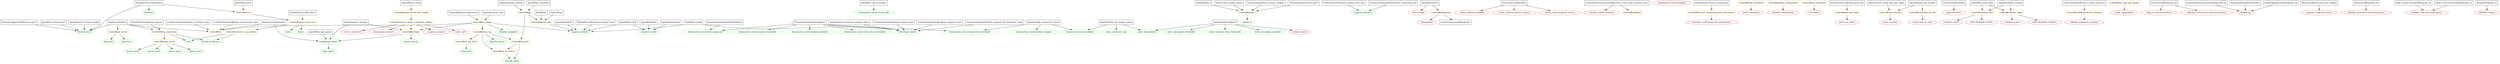 digraph AgentEnabled {
  node[color=green]
  "[agent_enabled]"
  "[developer_mode]"
  "[monitor_mode]"
  "[slow_sql.explain_threshold]"
  "[slow_sql.stack_trace_threshold]"
  "[slow_sql.explain_enabled]"
  "[slow_sql.enabled]"
  "[slow_sql.record_sql]"
  "[transaction_tracer.limit_segments]"
  "[transaction_tracer.stack_trace_threshold]"
  "[transaction_tracer.explain_threshold]"
  "[transaction_tracer.explain_enabled]"
  "[transaction_tracer.transaction_threshold]"
  "[transaction_tracer.record_sql]"
  "[transaction_tracer.random_sample]"
  "[transaction_tracer.enabled]"
  "[license_key]"
  "[ssl]"
  "[verify_certificate]"
  "[api_host]"
  "[api_port]"
  "[proxy_host]"
  "[proxy_port]"
  "[proxy_user]"
  "[proxy_pass]"
  "[host]"
  "[port]"
  "[timeout]"
  "[log_level]"
  "[apdex_t]"
  "[capture_params]"
  "[app_name]"
  "[multi_homed]"
  "[disable_samplers]"
  "[log_file_name]"
  "[log_file_path]"

  node[color=red]
  "{force_send}"
  "{error_collector.enabled}"
  "{error_collector.capture_source}"
  "{error_collector.ignore_errors}"
  "{disable_mobile_headers}"
  "{collect_traces}"
  "{transaction_tracer.enabled}"
  "{transaction_tracer.enabled}"
  "{browser_monitoring.auto_instrument}"
  "{multi_threaded}"
  "{disable_serialization}"
  "{textmate}"
  "{post_size_limit}"
  "{sync_startup}"
  "{send_data_on_exit}"
  "{high_security}"
  "{dispatcher}"
  "{validate_seed}"
  "{NR_VALIDATE_SEED}"
  "{validate_token}"
  "{NR_VALIDATE_TOKEN}"
  "{disable_backtrace_cleanup}"
  "{slow_sql.enabled}"
  "{skip_ar_instrumentation}"
  "{disable_activerecord_instrumentation}"
  "{disable_dj}"
  "{capture_memcache_keys}"
  "{disable_memcache_instrumentation}"
  "{disable_view_instrumentation}"
  "{disable_resque}"
  "{slow_sql*}"
  "{error_collector*}"
  "{transaction_tracer*}"
  "{capture_params}"

  node[shape=box,color=orange]
  "Control#init_plugin"
  "Control#apdex_t"
  "Control#browser_monitoring_auto_instrument?"
  "Control#multi_threaded?"
  "Control#disable_serialization?"
  "Control#use_textmate?"
  "Control#post_size_limit"
  "Control#sync_startup"
  "Control#send_data_on_exit"
  "Control#dispatcher"
  "Control#validate_seed"
  "Control#validate_token"
  "Control#disable_backtrace_cleanup?"
  "Control#has_slow_sql_config?"
  "Control#settings"
  "Control#api_server"
  "Control#proxy_server"
  "Control#server_from_host"
  "Control#remove_server_controlled_configs"
  "Control#http_connection"
  "Control#set_log_level!"
  "Control#log_path"
  "Control#log_to_stdout?"
  "Control#convert_to_ip_address"
  "Control#server"
  "Control#merge_server_side_config"
  "Control#setup_log"
  "Control#should_log?"
  "Control#log!"
  "Control#env"
  "Control#profiling?"

  node[color=green]
  "Config#app_names"

  node[color=black]
  "LocalEnvironment#dispatcher"
  "LocalEnvironment#gather_ar_adapter_info"
  "LocalEnvironment#gather_environment_info"

  "Agent#initialize"
  "Agent#after_fork"
  "Agent#disabled?"
  "Agent#shutdown"
  "Agent#has_license_key?"
  "Agent#correct_license_length"
  "Agent#apdex_f"
  "Agent#check_config_and_start_agent"
  "Agent#install_exit_handler"
  "Agent#log_app_names"
  "Agent#connect_settings"
  "Agent#log_seed_token"
  "Agent#log_error"
  "Agent#monitoring?"
  "Agent#check_trasaction_sampler_status"
  "Agent#check_sql_sampler_status"
  "Agent#config_transaction_tracer"
  "Agent#set_sql_recording!"
  "Agent#already_started?"
  "Agent#log_connection"
  "Agent#manual_start"

  "MethodTracer#remove_method_tracer"

  "ErrorCollector#initialize"
  "ErrorCollector#request_params_from_opts"

  "ControllerInstrumentation#perform_action_with_newrelic_trace"

  "NewRelicService#initialize"
  "NewRelicService#check_post_size"
  "NewRelicService#connect"
  "NewRelicService#send_request"

  "SqlSampler#configure!"

  "TransactionSampler#configure!"
  "TransactionSampler#notice_push_scope"
  "TransactionSampler#capture_segment_trace"
  "TransactionSampler#store_segment_for_developer_mode"

  "NoticeError#initialize"

  "BeaconConfiguration#license_bytes"

  "ActiveRecord#depends_on"
  "DelayedJobInstrumentation#depends_on"
  "Memcache#memcache_key_snippet"
  "Memcache#depends_on"
  "Rails::ActionController#depends_on"
  "Rails3::ActionController#depends_on"
  "Resque#depends_on"

  "DelayedJobSampler#initialize"
  "DelayedJobInjection#depends_on"

  "MetricFrame.update_apdex"

  "TranactionInfo#force_persist_sample?"
  "TranactionInfo#include_guid?"

  "TransactionSampleBuilder#initialize"
  "TransactionSampleBuilder#set_transaction_info"

  "Rails#install_browser_monitoring"
  "Rails#log!"
  "Rails3#log!"

  "CollectionHelper#strip_nr_from_backtrace"

  "Deployments#initialize"

#######

  "Control#init_plugin" -> "[agent_enabled]"
  "Control#init_plugin" -> "Control#settings"
  "Control#init_plugin" -> "Control#setup_log"
  "Control#init_plugin" -> "Control#env"
  "Control#init_plugin" -> "[disable_samplers]"
  "Control#should_log?" -> "[agent_enabled]" 
  "Control#apdex_t" -> "[apdex_t]"
  "Control#browser_monitoring_auto_instrument?" -> "{browser_monitoring.auto_instrument}"
  "Control#multi_threaded?" -> "{multi_threaded}"
  "Control#disable_serialization?" -> "{disable_serialization}"
  "Control#use_textmate?" -> "{textmate}"
  "Control#post_size_limit" -> "{post_size_limit}"
  "Control#sync_startup" -> "{sync_startup}"
  "Control#send_data_on_exit" -> "{send_data_on_exit}"
  "Control#dispatcher" -> "{dispatcher}"
  "Control#dispatcher" -> "LocalEnvironment#dispatcher"
  "Control#validate_seed" -> "{validate_seed}"
  "Control#validate_seed" -> "{NR_VALIDATE_SEED}"
  "Control#validate_token" -> "{validate_token}"
  "Control#validate_token" -> "{NR_VALIDATE_TOKEN}"
  "Control#disable_backtrace_cleanup?" -> "{disable_backtrace_cleanup}"
  "Control#has_slow_sql_config?" -> "{slow_sql.enabled}"
  "Control#settings" -> "Config#app_names"
  "Control#settings" -> "[multi_homed]"
  "Control#api_server" -> "[api_host]"
  "Control#api_server" -> "[api_port]"
  "Control#proxy_server" -> "[proxy_host]"
  "Control#proxy_server" -> "[proxy_port]"
  "Control#proxy_server" -> "[proxy_user]"
  "Control#proxy_server" -> "[proxy_pass]"
  "Control#server_from_host" -> "[host]"
  "Control#server_from_host" -> "[port]"
  "Control#server_from_host" -> "Control#convert_to_ip_address"
  "Control#remove_server_controlled_configs" -> "{transaction_tracer*}"
  "Control#remove_server_controlled_configs" -> "{slow_sql*}"
  "Control#remove_server_controlled_configs" -> "{error_collector*}"
  "Control#remove_server_controlled_configs" -> "{capture_params}"
  "Control#remove_server_controlled_configs" -> "Control#settings"
  "Control#http_connection" -> "[ssl]"
  "Control#http_connection" -> "[verify_certificate]"
  "Control#http_connection" -> "Control#proxy_server"
  "Control#set_log_level!" -> "[log_level]"
  "Control#log_path" -> "[log_file_path]"
  "Control#log_path" -> "Control#log_to_stdout?"
  "Control#log_to_stdout?" -> "[log_file_path]"
  "Control#convert_to_ip_address" -> "[ssl]"
  "Control#convert_to_ip_address" -> "[verify_certificate]"
  "Control#server" -> "Control#server_from_host"
  "Control#merge_server_side_config" -> "Control#remove_server_controlled_configs"
  "Control#setup_log" -> "Control#set_log_level!"
  "Control#setup_log" -> "Control#log_path"
  "Control#setup_log" -> "Control#log_to_stdout?"
  "Control#setup_log" -> "[log_file_name]"
  "Control#log!" -> "Control#should_log?"
  "Control#log!" -> "Control#log_path"

  "LocalEnvironment#gather_ar_adapter_info" -> "Control#env"
  "LocalEnvironment#gather_environment_info" -> "Control#env"

  "Agent#initialize" -> "[monitor_mode]"
  "Agent#after_fork" -> "[agent_enabled]"
  "Agent#after_fork" -> "[monitor_mode]"
  "Agent#disabled?" -> "[agent_enabled]"
  "Agent#shutdown" -> "{force_send}"
  "Agent#shutdown" -> "Control#dispatcher"
  "Agent#has_license_key?" -> "[license_key]"
  "Agent#correct_license_length" -> "[license_key]"
  "Agent#apdex_f" -> "Control#apdex_t"
  "Agent#check_config_and_start_agent" -> "Control#sync_startup"
  "Agent#install_exit_handler" -> "Control#sync_startup"
  "Agent#install_exit_handler" -> "Control#send_data_on_exit"
  "Agent#log_app_names" -> "Config#app_names"
  "Agent#connect_settings" -> "Config#app_names"
  "Agent#connect_settings" -> "Control#settings"
  "Agent#log_seed_token" -> "Control#validate_seed"
  "Agent#log_seed_token" -> "Control#validate_token"
  "Agent#validate_settings" -> "Control#validate_seed"
  "Agent#validate_settings" -> "Control#validate_token"
  "Agent#log_error" -> "Control#server"
  "Agent#finish_setup" -> "Control#merge_server_side_config"
  "Agent#monitoring?" -> "[monitor_mode]"
  "Agent#check_trasaction_sampler_status" -> "[developer_mode]"
  "Agent#check_sql_sampler_status" -> "[slow_sql.enabled]"
  "Agent#check_sql_sampler_status" -> "[slow_sql.record_sql]"
  "Agent#check_sql_sampler_status" -> "[transaction_tracer.enabled]"
  "Agent#config_transaction_tracer" -> "[transaction_tracer.enabled]"
  "Agent#config_transaction_tracer" -> "[transaction_tracer.random_sample]"
  "Agent#config_transaction_tracer" -> "[transaction_tracer.transaction_threshold]"
  "Agent#set_sql_recording!" -> "[transaction_tracer.record_sql]"
  "Agent#already_started?" -> "Control#log!"
  "Agent#log_connection" -> "Control#log!"
  "Agent#manual_start" -> "Control#init_plugin"

  "MethodTracer#remove_method_tracer" -> "[agent_enabled]"

  "Rails#init_config" -> "[agent_enabled]"
  "Rails#init_config" -> "[developer_mode]"

  "ErrorCollector#initialize" -> "{error_collector.enabled}"
  "ErrorCollector#initialize" -> "{error_collector.capture_source}"
  "ErrorCollector#initialize" -> "{error_collector.ignore_errors}"
  "ErrorCollector#request_params_from_opts" -> "[capture_params]"

  "ControllerInstrumentation#perform_action_with_newrelic_trace" -> "{disable_mobile_headers}"
  "ControllerInstrumentation#perform_action_with_newrelic_trace" -> "Control#profiling?"

  "NewRelicService#initialize" -> "[timeout]"
  "NewRelicService#initialize" -> "[license_key]"
  "NewRelicService#initialize" -> "Control#server"
  "NewRelicService#check_post_size" -> "Control#post_size_limit"
  "NewRelicService#connect" -> "Control#server_from_host"
  "NewRelicService#send_request" -> "Control#http_connection"

  "SqlSampler#configure!" -> "{collect_traces}"
  "SqlSampler#configure!" -> "[slow_sql.explain_threshold]"
  "SqlSampler#configure!" -> "[slow_sql.explain_enabled]"
  "SqlSampler#configure!" -> "[slow_sql.stack_trace_threshold]"
  "SqlSampler#configure!" -> "[slow_sql.enabled]"

  "TransactionSampler#configure!" -> "[transaction_tracer.limit_segments]"
  "TransactionSampler#configure!" -> "[transaction_tracer.stack_trace_threshold]"
  "TransactionSampler#configure!" -> "[transaction_tracer.explain_threshold]"
  "TransactionSampler#configure!" -> "[transaction_tracer.explain_enabled]"
  "TransactionSampler#configure!" -> "[transaction_tracer.transaction_threshold]"
  "TransactionSampler#configure!" -> "[developer_mode]"
  "TransactionSampler#notice_push_scope" -> "[developer_mode]"
  "TransactionSampler#capture_segment_trace" -> "[developer_mode]"
  "TransactionSampler#store_segment_for_developer_mode" -> "[developer_mode]"

  "NoticeError#initialize" -> "{high_security}"

  "BeaconConfiguration#license_bytes" -> "[license_key]"

  "ActiveRecord#depends_on" -> "{skip_ar_instrumentation}"
  "ActiveRecord#depends_on" -> "{disable_activerecord_instrumentation}"

  "DelayedJobInstrumentation#depends_on" -> "{disable_dj}"

  "Memcache#memcache_key_snippet" -> "{capture_memcache_keys}"
  "Memcache#depends_on" -> "{disable_memcache_instrumentation}"

  "Rails::ActionController#depends_on" -> "{disable_view_instrumentation}"
  "Rails3::ActionController#depends_on" -> "{disable_view_instrumentation}"
  "Resque#depends_on" -> "{disable_resque}"

  "DelayedJobSampler#initialize" -> "{disable_dj}"
  "DelayedJobInjection#depends_on" -> "{disable_dj}"
  "DelayedJobInjection#executes" -> "Control#init_plugin"

  "MetricFrame.update_apdex" -> "Control#apdex_t"

  "TranactionInfo#force_persist_sample?" -> "Control#apdex_t"
  "TranactionInfo#include_guid?" -> "Control#apdex_t"

  "TransactionSampleBuilder#initialize" -> "[transaction_tracer.limit_segments]"
  "TransactionSampleBuilder#set_transaction_info" -> "[capture_params]"

  "Rails#install_browser_monitoring" -> "Control#browser_monitoring_auto_instrument?"
  "Rails#log!" -> "Control#should_log?"
  "Rails3#log!" -> "Control#should_log?"

  "CollectionHelper#strip_nr_from_backtrace" -> "Control#disable_backtrace_cleanup?"

  "Deployments#initialize" -> "Config#app_names"
  "Deployments#initialize" -> "Control#env"
  "Deployments#run" -> "Control#http_connection"
  "Deployments#run" -> "Control#env"
  "Deployments#run" -> "[license_key]"
  "Deployments#run" -> "Control#api_server"

  "Config#app_names" -> "[app_name]"
}
